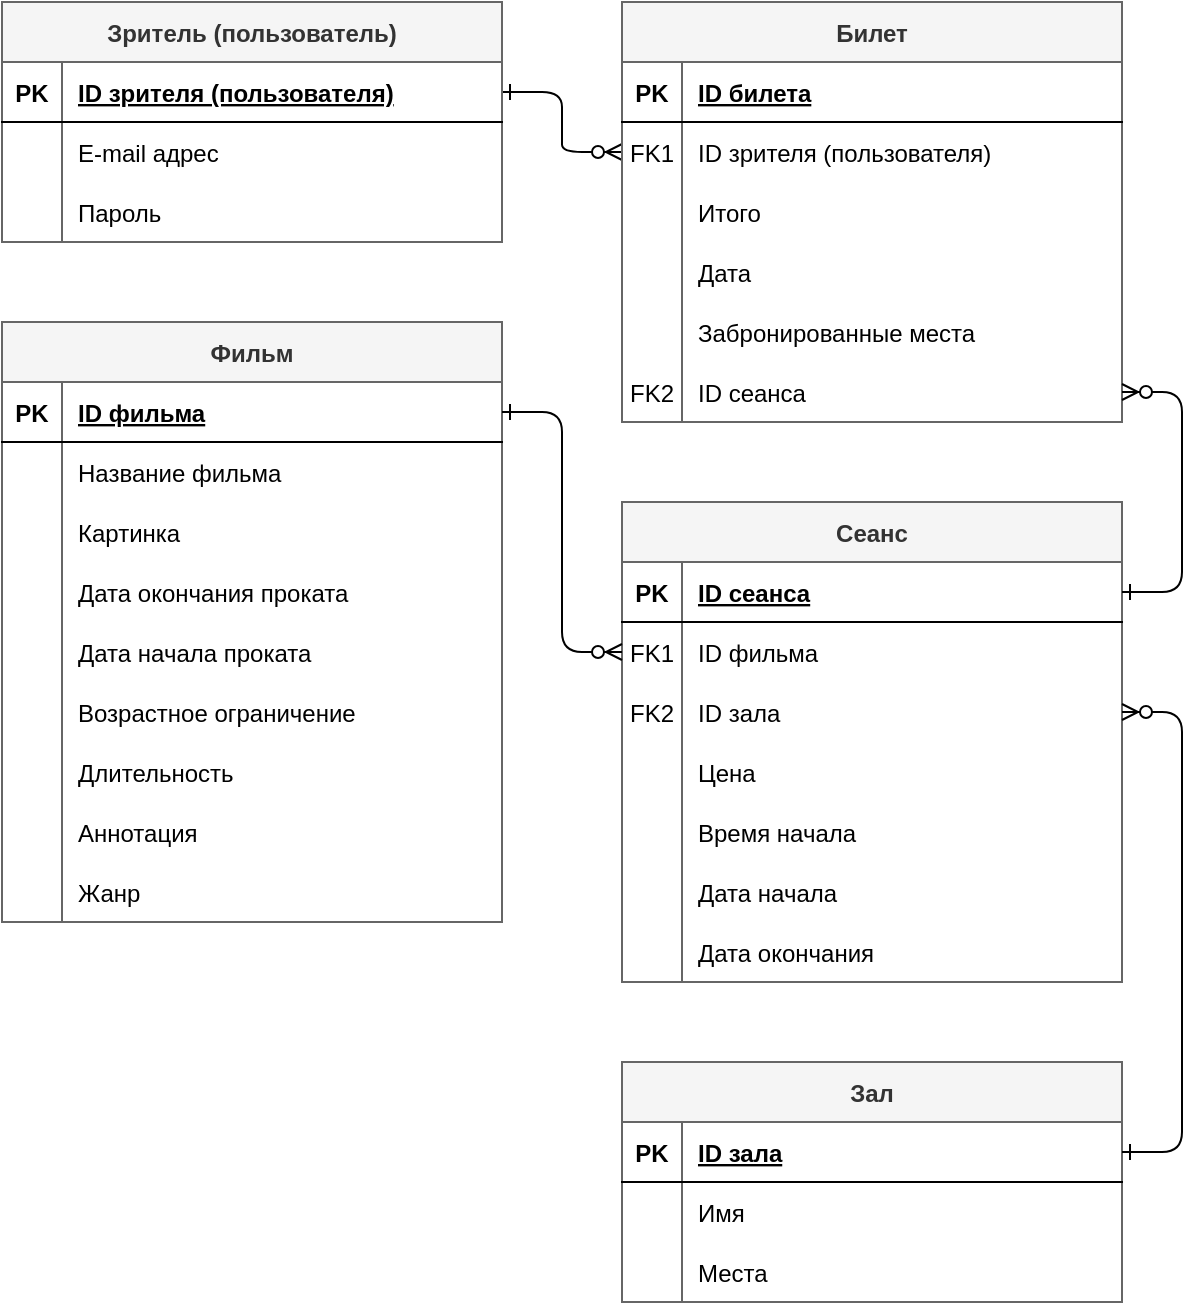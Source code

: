 <mxfile compressed="false" version="14.0.1" type="device">
  <diagram id="R2lEEEUBdFMjLlhIrx00" name="Логическая модель">
    <mxGraphModel dx="1422" dy="804" grid="1" gridSize="10" guides="1" tooltips="1" connect="1" arrows="1" fold="1" page="1" pageScale="1" pageWidth="850" pageHeight="1100" math="0" shadow="0" extFonts="Permanent Marker^https://fonts.googleapis.com/css?family=Permanent+Marker">
      <root>
        <mxCell id="0" />
        <mxCell id="1" parent="0" />
        <mxCell id="C-vyLk0tnHw3VtMMgP7b-1" value="" style="edgeStyle=entityRelationEdgeStyle;endArrow=ERzeroToMany;startArrow=ERone;endFill=1;startFill=0;" parent="1" source="C-vyLk0tnHw3VtMMgP7b-24" target="C-vyLk0tnHw3VtMMgP7b-6" edge="1">
          <mxGeometry width="100" height="100" relative="1" as="geometry">
            <mxPoint x="340" y="720" as="sourcePoint" />
            <mxPoint x="440" y="620" as="targetPoint" />
          </mxGeometry>
        </mxCell>
        <mxCell id="C-vyLk0tnHw3VtMMgP7b-2" value="Билет" style="shape=table;startSize=30;container=1;collapsible=1;childLayout=tableLayout;fixedRows=1;rowLines=0;fontStyle=1;align=center;resizeLast=1;fillColor=#f5f5f5;strokeColor=#666666;fontColor=#333333;" parent="1" vertex="1" treatAsSingle="0">
          <mxGeometry x="450" y="30" width="250" height="210" as="geometry" />
        </mxCell>
        <mxCell id="C-vyLk0tnHw3VtMMgP7b-3" value="" style="shape=partialRectangle;collapsible=0;dropTarget=0;pointerEvents=0;fillColor=none;points=[[0,0.5],[1,0.5]];portConstraint=eastwest;top=0;left=0;right=0;bottom=1;" parent="C-vyLk0tnHw3VtMMgP7b-2" vertex="1" treatAsSingle="0">
          <mxGeometry y="30" width="250" height="30" as="geometry" />
        </mxCell>
        <mxCell id="C-vyLk0tnHw3VtMMgP7b-4" value="PK" style="shape=partialRectangle;overflow=hidden;connectable=0;fillColor=none;top=0;left=0;bottom=0;right=0;fontStyle=1;" parent="C-vyLk0tnHw3VtMMgP7b-3" vertex="1">
          <mxGeometry width="30" height="30" as="geometry" />
        </mxCell>
        <mxCell id="C-vyLk0tnHw3VtMMgP7b-5" value="ID билета" style="shape=partialRectangle;overflow=hidden;connectable=0;fillColor=none;top=0;left=0;bottom=0;right=0;align=left;spacingLeft=6;fontStyle=5;" parent="C-vyLk0tnHw3VtMMgP7b-3" vertex="1">
          <mxGeometry x="30" width="220" height="30" as="geometry" />
        </mxCell>
        <mxCell id="C-vyLk0tnHw3VtMMgP7b-6" value="" style="shape=partialRectangle;collapsible=0;dropTarget=0;pointerEvents=0;fillColor=none;points=[[0,0.5],[1,0.5]];portConstraint=eastwest;top=0;left=0;right=0;bottom=0;" parent="C-vyLk0tnHw3VtMMgP7b-2" vertex="1" treatAsSingle="0">
          <mxGeometry y="60" width="250" height="30" as="geometry" />
        </mxCell>
        <mxCell id="C-vyLk0tnHw3VtMMgP7b-7" value="FK1" style="shape=partialRectangle;overflow=hidden;connectable=0;fillColor=none;top=0;left=0;bottom=0;right=0;" parent="C-vyLk0tnHw3VtMMgP7b-6" vertex="1">
          <mxGeometry width="30" height="30" as="geometry" />
        </mxCell>
        <mxCell id="C-vyLk0tnHw3VtMMgP7b-8" value="ID зрителя (пользователя)" style="shape=partialRectangle;overflow=hidden;connectable=0;fillColor=none;top=0;left=0;bottom=0;right=0;align=left;spacingLeft=6;fontStyle=0" parent="C-vyLk0tnHw3VtMMgP7b-6" vertex="1">
          <mxGeometry x="30" width="220" height="30" as="geometry" />
        </mxCell>
        <mxCell id="Td2kAmXpezJlwMa1B2eU-5" value="" style="shape=partialRectangle;collapsible=0;dropTarget=0;pointerEvents=0;fillColor=none;points=[[0,0.5],[1,0.5]];portConstraint=eastwest;top=0;left=0;right=0;bottom=0;" parent="C-vyLk0tnHw3VtMMgP7b-2" vertex="1" treatAsSingle="0">
          <mxGeometry y="90" width="250" height="30" as="geometry" />
        </mxCell>
        <mxCell id="Td2kAmXpezJlwMa1B2eU-6" value="" style="shape=partialRectangle;overflow=hidden;connectable=0;fillColor=none;top=0;left=0;bottom=0;right=0;" parent="Td2kAmXpezJlwMa1B2eU-5" vertex="1">
          <mxGeometry width="30" height="30" as="geometry" />
        </mxCell>
        <mxCell id="Td2kAmXpezJlwMa1B2eU-7" value="Итого" style="shape=partialRectangle;overflow=hidden;connectable=0;fillColor=none;top=0;left=0;bottom=0;right=0;align=left;spacingLeft=6;fontStyle=0" parent="Td2kAmXpezJlwMa1B2eU-5" vertex="1">
          <mxGeometry x="30" width="220" height="30" as="geometry" />
        </mxCell>
        <mxCell id="14" value="" style="shape=partialRectangle;collapsible=0;dropTarget=0;pointerEvents=0;fillColor=none;points=[[0,0.5],[1,0.5]];portConstraint=eastwest;top=0;left=0;right=0;bottom=0;" parent="C-vyLk0tnHw3VtMMgP7b-2" vertex="1" treatAsSingle="0">
          <mxGeometry y="120" width="250" height="30" as="geometry" />
        </mxCell>
        <mxCell id="15" value="" style="shape=partialRectangle;overflow=hidden;connectable=0;fillColor=none;top=0;left=0;bottom=0;right=0;" parent="14" vertex="1">
          <mxGeometry width="30" height="30" as="geometry" />
        </mxCell>
        <mxCell id="16" value="Дата" style="shape=partialRectangle;overflow=hidden;connectable=0;fillColor=none;top=0;left=0;bottom=0;right=0;align=left;spacingLeft=6;fontStyle=0" parent="14" vertex="1">
          <mxGeometry x="30" width="220" height="30" as="geometry" />
        </mxCell>
        <mxCell id="knUdgXdHKQA402Z2bqrf-50" value="" style="shape=partialRectangle;collapsible=0;dropTarget=0;pointerEvents=0;fillColor=none;points=[[0,0.5],[1,0.5]];portConstraint=eastwest;top=0;left=0;right=0;bottom=0;" parent="C-vyLk0tnHw3VtMMgP7b-2" vertex="1" treatAsSingle="0">
          <mxGeometry y="150" width="250" height="30" as="geometry" />
        </mxCell>
        <mxCell id="knUdgXdHKQA402Z2bqrf-51" value="" style="shape=partialRectangle;overflow=hidden;connectable=0;fillColor=none;top=0;left=0;bottom=0;right=0;" parent="knUdgXdHKQA402Z2bqrf-50" vertex="1">
          <mxGeometry width="30" height="30" as="geometry" />
        </mxCell>
        <mxCell id="knUdgXdHKQA402Z2bqrf-52" value="Забронированные места" style="shape=partialRectangle;overflow=hidden;connectable=0;fillColor=none;top=0;left=0;bottom=0;right=0;align=left;spacingLeft=6;fontStyle=0" parent="knUdgXdHKQA402Z2bqrf-50" vertex="1">
          <mxGeometry x="30" width="220" height="30" as="geometry" />
        </mxCell>
        <mxCell id="Yhdj4WIYWF1XucsoO9qQ-97" value="" style="shape=partialRectangle;collapsible=0;dropTarget=0;pointerEvents=0;fillColor=none;points=[[0,0.5],[1,0.5]];portConstraint=eastwest;top=0;left=0;right=0;bottom=0;" parent="C-vyLk0tnHw3VtMMgP7b-2" vertex="1" treatAsSingle="0">
          <mxGeometry y="180" width="250" height="30" as="geometry" />
        </mxCell>
        <mxCell id="Yhdj4WIYWF1XucsoO9qQ-98" value="FK2" style="shape=partialRectangle;overflow=hidden;connectable=0;fillColor=none;top=0;left=0;bottom=0;right=0;" parent="Yhdj4WIYWF1XucsoO9qQ-97" vertex="1">
          <mxGeometry width="30" height="30" as="geometry" />
        </mxCell>
        <mxCell id="Yhdj4WIYWF1XucsoO9qQ-99" value="ID сеанса" style="shape=partialRectangle;overflow=hidden;connectable=0;fillColor=none;top=0;left=0;bottom=0;right=0;align=left;spacingLeft=6;fontStyle=0" parent="Yhdj4WIYWF1XucsoO9qQ-97" vertex="1">
          <mxGeometry x="30" width="220" height="30" as="geometry" />
        </mxCell>
        <mxCell id="C-vyLk0tnHw3VtMMgP7b-13" value="Сеанс" style="shape=table;startSize=30;container=1;collapsible=1;childLayout=tableLayout;fixedRows=1;rowLines=0;fontStyle=1;align=center;resizeLast=1;fillColor=#f5f5f5;strokeColor=#666666;fontColor=#333333;" parent="1" vertex="1" treatAsSingle="0">
          <mxGeometry x="450" y="280" width="250" height="240" as="geometry">
            <mxRectangle x="450" y="470" width="70" height="30" as="alternateBounds" />
          </mxGeometry>
        </mxCell>
        <mxCell id="C-vyLk0tnHw3VtMMgP7b-14" value="" style="shape=partialRectangle;collapsible=0;dropTarget=0;pointerEvents=0;fillColor=none;points=[[0,0.5],[1,0.5]];portConstraint=eastwest;top=0;left=0;right=0;bottom=1;" parent="C-vyLk0tnHw3VtMMgP7b-13" vertex="1" treatAsSingle="0">
          <mxGeometry y="30" width="250" height="30" as="geometry" />
        </mxCell>
        <mxCell id="C-vyLk0tnHw3VtMMgP7b-15" value="PK" style="shape=partialRectangle;overflow=hidden;connectable=0;fillColor=none;top=0;left=0;bottom=0;right=0;fontStyle=1;" parent="C-vyLk0tnHw3VtMMgP7b-14" vertex="1">
          <mxGeometry width="30" height="30" as="geometry" />
        </mxCell>
        <mxCell id="C-vyLk0tnHw3VtMMgP7b-16" value="ID сеанса" style="shape=partialRectangle;overflow=hidden;connectable=0;fillColor=none;top=0;left=0;bottom=0;right=0;align=left;spacingLeft=6;fontStyle=5;" parent="C-vyLk0tnHw3VtMMgP7b-14" vertex="1">
          <mxGeometry x="30" width="220" height="30" as="geometry" />
        </mxCell>
        <mxCell id="Yhdj4WIYWF1XucsoO9qQ-45" value="" style="shape=partialRectangle;collapsible=0;dropTarget=0;pointerEvents=0;fillColor=none;points=[[0,0.5],[1,0.5]];portConstraint=eastwest;top=0;left=0;right=0;bottom=0;" parent="C-vyLk0tnHw3VtMMgP7b-13" vertex="1" treatAsSingle="0">
          <mxGeometry y="60" width="250" height="30" as="geometry" />
        </mxCell>
        <mxCell id="Yhdj4WIYWF1XucsoO9qQ-46" value="FK1" style="shape=partialRectangle;overflow=hidden;connectable=0;fillColor=none;top=0;left=0;bottom=0;right=0;" parent="Yhdj4WIYWF1XucsoO9qQ-45" vertex="1">
          <mxGeometry width="30" height="30" as="geometry" />
        </mxCell>
        <mxCell id="Yhdj4WIYWF1XucsoO9qQ-47" value="ID фильма" style="shape=partialRectangle;overflow=hidden;connectable=0;fillColor=none;top=0;left=0;bottom=0;right=0;align=left;spacingLeft=6;" parent="Yhdj4WIYWF1XucsoO9qQ-45" vertex="1">
          <mxGeometry x="30" width="220" height="30" as="geometry" />
        </mxCell>
        <mxCell id="Yhdj4WIYWF1XucsoO9qQ-48" value="" style="shape=partialRectangle;collapsible=0;dropTarget=0;pointerEvents=0;fillColor=none;points=[[0,0.5],[1,0.5]];portConstraint=eastwest;top=0;left=0;right=0;bottom=0;" parent="C-vyLk0tnHw3VtMMgP7b-13" vertex="1" treatAsSingle="0">
          <mxGeometry y="90" width="250" height="30" as="geometry" />
        </mxCell>
        <mxCell id="Yhdj4WIYWF1XucsoO9qQ-49" value="FK2" style="shape=partialRectangle;overflow=hidden;connectable=0;fillColor=none;top=0;left=0;bottom=0;right=0;" parent="Yhdj4WIYWF1XucsoO9qQ-48" vertex="1">
          <mxGeometry width="30" height="30" as="geometry" />
        </mxCell>
        <mxCell id="Yhdj4WIYWF1XucsoO9qQ-50" value="ID зала" style="shape=partialRectangle;overflow=hidden;connectable=0;fillColor=none;top=0;left=0;bottom=0;right=0;align=left;spacingLeft=6;" parent="Yhdj4WIYWF1XucsoO9qQ-48" vertex="1">
          <mxGeometry x="30" width="220" height="30" as="geometry" />
        </mxCell>
        <mxCell id="2" value="" style="shape=partialRectangle;collapsible=0;dropTarget=0;pointerEvents=0;fillColor=none;points=[[0,0.5],[1,0.5]];portConstraint=eastwest;top=0;left=0;right=0;bottom=0;" parent="C-vyLk0tnHw3VtMMgP7b-13" vertex="1" treatAsSingle="0">
          <mxGeometry y="120" width="250" height="30" as="geometry" />
        </mxCell>
        <mxCell id="3" value="" style="shape=partialRectangle;overflow=hidden;connectable=0;fillColor=none;top=0;left=0;bottom=0;right=0;" parent="2" vertex="1">
          <mxGeometry width="30" height="30" as="geometry" />
        </mxCell>
        <mxCell id="4" value="Цена" style="shape=partialRectangle;overflow=hidden;connectable=0;fillColor=none;top=0;left=0;bottom=0;right=0;align=left;spacingLeft=6;" parent="2" vertex="1">
          <mxGeometry x="30" width="220" height="30" as="geometry" />
        </mxCell>
        <mxCell id="5" value="" style="shape=partialRectangle;collapsible=0;dropTarget=0;pointerEvents=0;fillColor=none;points=[[0,0.5],[1,0.5]];portConstraint=eastwest;top=0;left=0;right=0;bottom=0;" parent="C-vyLk0tnHw3VtMMgP7b-13" vertex="1" treatAsSingle="0">
          <mxGeometry y="150" width="250" height="30" as="geometry" />
        </mxCell>
        <mxCell id="6" value="" style="shape=partialRectangle;overflow=hidden;connectable=0;fillColor=none;top=0;left=0;bottom=0;right=0;" parent="5" vertex="1">
          <mxGeometry width="30" height="30" as="geometry" />
        </mxCell>
        <mxCell id="7" value="Время начала" style="shape=partialRectangle;overflow=hidden;connectable=0;fillColor=none;top=0;left=0;bottom=0;right=0;align=left;spacingLeft=6;" parent="5" vertex="1">
          <mxGeometry x="30" width="220" height="30" as="geometry" />
        </mxCell>
        <mxCell id="8" value="" style="shape=partialRectangle;collapsible=0;dropTarget=0;pointerEvents=0;fillColor=none;points=[[0,0.5],[1,0.5]];portConstraint=eastwest;top=0;left=0;right=0;bottom=0;" parent="C-vyLk0tnHw3VtMMgP7b-13" vertex="1" treatAsSingle="0">
          <mxGeometry y="180" width="250" height="30" as="geometry" />
        </mxCell>
        <mxCell id="9" value="" style="shape=partialRectangle;overflow=hidden;connectable=0;fillColor=none;top=0;left=0;bottom=0;right=0;" parent="8" vertex="1">
          <mxGeometry width="30" height="30" as="geometry" />
        </mxCell>
        <mxCell id="10" value="Дата начала" style="shape=partialRectangle;overflow=hidden;connectable=0;fillColor=none;top=0;left=0;bottom=0;right=0;align=left;spacingLeft=6;" parent="8" vertex="1">
          <mxGeometry x="30" width="220" height="30" as="geometry" />
        </mxCell>
        <mxCell id="11" value="" style="shape=partialRectangle;collapsible=0;dropTarget=0;pointerEvents=0;fillColor=none;points=[[0,0.5],[1,0.5]];portConstraint=eastwest;top=0;left=0;right=0;bottom=0;" parent="C-vyLk0tnHw3VtMMgP7b-13" vertex="1" treatAsSingle="0">
          <mxGeometry y="210" width="250" height="30" as="geometry" />
        </mxCell>
        <mxCell id="12" value="" style="shape=partialRectangle;overflow=hidden;connectable=0;fillColor=none;top=0;left=0;bottom=0;right=0;" parent="11" vertex="1">
          <mxGeometry width="30" height="30" as="geometry" />
        </mxCell>
        <mxCell id="13" value="Дата окончания" style="shape=partialRectangle;overflow=hidden;connectable=0;fillColor=none;top=0;left=0;bottom=0;right=0;align=left;spacingLeft=6;" parent="11" vertex="1">
          <mxGeometry x="30" width="220" height="30" as="geometry" />
        </mxCell>
        <mxCell id="C-vyLk0tnHw3VtMMgP7b-23" value="Зритель (пользователь)" style="shape=table;startSize=30;container=1;collapsible=1;childLayout=tableLayout;fixedRows=1;rowLines=0;fontStyle=1;align=center;resizeLast=1;fillColor=#f5f5f5;strokeColor=#666666;fontColor=#333333;" parent="1" vertex="1" treatAsSingle="0">
          <mxGeometry x="140" y="30" width="250" height="120" as="geometry" />
        </mxCell>
        <mxCell id="C-vyLk0tnHw3VtMMgP7b-24" value="" style="shape=partialRectangle;collapsible=0;dropTarget=0;pointerEvents=0;fillColor=none;points=[[0,0.5],[1,0.5]];portConstraint=eastwest;top=0;left=0;right=0;bottom=1;" parent="C-vyLk0tnHw3VtMMgP7b-23" vertex="1" treatAsSingle="0">
          <mxGeometry y="30" width="250" height="30" as="geometry" />
        </mxCell>
        <mxCell id="C-vyLk0tnHw3VtMMgP7b-25" value="PK" style="shape=partialRectangle;overflow=hidden;connectable=0;fillColor=none;top=0;left=0;bottom=0;right=0;fontStyle=1;" parent="C-vyLk0tnHw3VtMMgP7b-24" vertex="1">
          <mxGeometry width="30" height="30" as="geometry" />
        </mxCell>
        <mxCell id="C-vyLk0tnHw3VtMMgP7b-26" value="ID зрителя (пользователя)" style="shape=partialRectangle;overflow=hidden;connectable=0;fillColor=none;top=0;left=0;bottom=0;right=0;align=left;spacingLeft=6;fontStyle=5;" parent="C-vyLk0tnHw3VtMMgP7b-24" vertex="1">
          <mxGeometry x="30" width="220" height="30" as="geometry" />
        </mxCell>
        <mxCell id="Yhdj4WIYWF1XucsoO9qQ-82" value="" style="shape=partialRectangle;collapsible=0;dropTarget=0;pointerEvents=0;fillColor=none;points=[[0,0.5],[1,0.5]];portConstraint=eastwest;top=0;left=0;right=0;bottom=0;" parent="C-vyLk0tnHw3VtMMgP7b-23" vertex="1" treatAsSingle="0">
          <mxGeometry y="60" width="250" height="30" as="geometry" />
        </mxCell>
        <mxCell id="Yhdj4WIYWF1XucsoO9qQ-83" value="" style="shape=partialRectangle;overflow=hidden;connectable=0;fillColor=none;top=0;left=0;bottom=0;right=0;" parent="Yhdj4WIYWF1XucsoO9qQ-82" vertex="1">
          <mxGeometry width="30" height="30" as="geometry" />
        </mxCell>
        <mxCell id="Yhdj4WIYWF1XucsoO9qQ-84" value="E-mail адрес" style="shape=partialRectangle;overflow=hidden;connectable=0;fillColor=none;top=0;left=0;bottom=0;right=0;align=left;spacingLeft=6;" parent="Yhdj4WIYWF1XucsoO9qQ-82" vertex="1">
          <mxGeometry x="30" width="220" height="30" as="geometry" />
        </mxCell>
        <mxCell id="Yhdj4WIYWF1XucsoO9qQ-85" value="" style="shape=partialRectangle;collapsible=0;dropTarget=0;pointerEvents=0;fillColor=none;points=[[0,0.5],[1,0.5]];portConstraint=eastwest;top=0;left=0;right=0;bottom=0;" parent="C-vyLk0tnHw3VtMMgP7b-23" vertex="1" treatAsSingle="0">
          <mxGeometry y="90" width="250" height="30" as="geometry" />
        </mxCell>
        <mxCell id="Yhdj4WIYWF1XucsoO9qQ-86" value="" style="shape=partialRectangle;overflow=hidden;connectable=0;fillColor=none;top=0;left=0;bottom=0;right=0;" parent="Yhdj4WIYWF1XucsoO9qQ-85" vertex="1">
          <mxGeometry width="30" height="30" as="geometry" />
        </mxCell>
        <mxCell id="Yhdj4WIYWF1XucsoO9qQ-87" value="Пароль" style="shape=partialRectangle;overflow=hidden;connectable=0;fillColor=none;top=0;left=0;bottom=0;right=0;align=left;spacingLeft=6;" parent="Yhdj4WIYWF1XucsoO9qQ-85" vertex="1">
          <mxGeometry x="30" width="220" height="30" as="geometry" />
        </mxCell>
        <mxCell id="Yhdj4WIYWF1XucsoO9qQ-9" value="Фильм" style="shape=table;startSize=30;container=1;collapsible=1;childLayout=tableLayout;fixedRows=1;rowLines=0;fontStyle=1;align=center;resizeLast=1;fillColor=#f5f5f5;strokeColor=#666666;fontColor=#333333;" parent="1" vertex="1" treatAsSingle="0">
          <mxGeometry x="140" y="190" width="250" height="300" as="geometry" />
        </mxCell>
        <mxCell id="Yhdj4WIYWF1XucsoO9qQ-10" value="" style="shape=partialRectangle;collapsible=0;dropTarget=0;pointerEvents=0;fillColor=none;points=[[0,0.5],[1,0.5]];portConstraint=eastwest;top=0;left=0;right=0;bottom=1;" parent="Yhdj4WIYWF1XucsoO9qQ-9" vertex="1" treatAsSingle="0">
          <mxGeometry y="30" width="250" height="30" as="geometry" />
        </mxCell>
        <mxCell id="Yhdj4WIYWF1XucsoO9qQ-11" value="PK" style="shape=partialRectangle;overflow=hidden;connectable=0;fillColor=none;top=0;left=0;bottom=0;right=0;fontStyle=1;" parent="Yhdj4WIYWF1XucsoO9qQ-10" vertex="1">
          <mxGeometry width="30" height="30" as="geometry" />
        </mxCell>
        <mxCell id="Yhdj4WIYWF1XucsoO9qQ-12" value="ID фильма" style="shape=partialRectangle;overflow=hidden;connectable=0;fillColor=none;top=0;left=0;bottom=0;right=0;align=left;spacingLeft=6;fontStyle=5;" parent="Yhdj4WIYWF1XucsoO9qQ-10" vertex="1">
          <mxGeometry x="30" width="220" height="30" as="geometry" />
        </mxCell>
        <mxCell id="Yhdj4WIYWF1XucsoO9qQ-13" value="" style="shape=partialRectangle;collapsible=0;dropTarget=0;pointerEvents=0;fillColor=none;points=[[0,0.5],[1,0.5]];portConstraint=eastwest;top=0;left=0;right=0;bottom=0;" parent="Yhdj4WIYWF1XucsoO9qQ-9" vertex="1" treatAsSingle="0">
          <mxGeometry y="60" width="250" height="30" as="geometry" />
        </mxCell>
        <mxCell id="Yhdj4WIYWF1XucsoO9qQ-14" value="" style="shape=partialRectangle;overflow=hidden;connectable=0;fillColor=none;top=0;left=0;bottom=0;right=0;" parent="Yhdj4WIYWF1XucsoO9qQ-13" vertex="1">
          <mxGeometry width="30" height="30" as="geometry" />
        </mxCell>
        <mxCell id="Yhdj4WIYWF1XucsoO9qQ-15" value="Название фильма" style="shape=partialRectangle;overflow=hidden;connectable=0;fillColor=none;top=0;left=0;bottom=0;right=0;align=left;spacingLeft=6;" parent="Yhdj4WIYWF1XucsoO9qQ-13" vertex="1">
          <mxGeometry x="30" width="220" height="30" as="geometry" />
        </mxCell>
        <mxCell id="eFPbYfmMEYvEz1cZRnvm-68" value="" style="shape=partialRectangle;collapsible=0;dropTarget=0;pointerEvents=0;fillColor=none;points=[[0,0.5],[1,0.5]];portConstraint=eastwest;top=0;left=0;right=0;bottom=0;" parent="Yhdj4WIYWF1XucsoO9qQ-9" vertex="1" treatAsSingle="0">
          <mxGeometry y="90" width="250" height="30" as="geometry" />
        </mxCell>
        <mxCell id="eFPbYfmMEYvEz1cZRnvm-69" value="" style="shape=partialRectangle;overflow=hidden;connectable=0;fillColor=none;top=0;left=0;bottom=0;right=0;" parent="eFPbYfmMEYvEz1cZRnvm-68" vertex="1">
          <mxGeometry width="30" height="30" as="geometry" />
        </mxCell>
        <mxCell id="eFPbYfmMEYvEz1cZRnvm-70" value="Картинка" style="shape=partialRectangle;overflow=hidden;connectable=0;fillColor=none;top=0;left=0;bottom=0;right=0;align=left;spacingLeft=6;" parent="eFPbYfmMEYvEz1cZRnvm-68" vertex="1">
          <mxGeometry x="30" width="220" height="30" as="geometry" />
        </mxCell>
        <mxCell id="eFPbYfmMEYvEz1cZRnvm-86" value="" style="shape=partialRectangle;collapsible=0;dropTarget=0;pointerEvents=0;fillColor=none;points=[[0,0.5],[1,0.5]];portConstraint=eastwest;top=0;left=0;right=0;bottom=0;" parent="Yhdj4WIYWF1XucsoO9qQ-9" vertex="1" treatAsSingle="0">
          <mxGeometry y="120" width="250" height="30" as="geometry" />
        </mxCell>
        <mxCell id="eFPbYfmMEYvEz1cZRnvm-87" value="" style="shape=partialRectangle;overflow=hidden;connectable=0;fillColor=none;top=0;left=0;bottom=0;right=0;" parent="eFPbYfmMEYvEz1cZRnvm-86" vertex="1">
          <mxGeometry width="30" height="30" as="geometry" />
        </mxCell>
        <mxCell id="eFPbYfmMEYvEz1cZRnvm-88" value="Дата окончания проката" style="shape=partialRectangle;overflow=hidden;connectable=0;fillColor=none;top=0;left=0;bottom=0;right=0;align=left;spacingLeft=6;" parent="eFPbYfmMEYvEz1cZRnvm-86" vertex="1">
          <mxGeometry x="30" width="220" height="30" as="geometry" />
        </mxCell>
        <mxCell id="eFPbYfmMEYvEz1cZRnvm-83" value="" style="shape=partialRectangle;collapsible=0;dropTarget=0;pointerEvents=0;fillColor=none;points=[[0,0.5],[1,0.5]];portConstraint=eastwest;top=0;left=0;right=0;bottom=0;" parent="Yhdj4WIYWF1XucsoO9qQ-9" vertex="1" treatAsSingle="0">
          <mxGeometry y="150" width="250" height="30" as="geometry" />
        </mxCell>
        <mxCell id="eFPbYfmMEYvEz1cZRnvm-84" value="" style="shape=partialRectangle;overflow=hidden;connectable=0;fillColor=none;top=0;left=0;bottom=0;right=0;" parent="eFPbYfmMEYvEz1cZRnvm-83" vertex="1">
          <mxGeometry width="30" height="30" as="geometry" />
        </mxCell>
        <mxCell id="eFPbYfmMEYvEz1cZRnvm-85" value="Дата начала проката" style="shape=partialRectangle;overflow=hidden;connectable=0;fillColor=none;top=0;left=0;bottom=0;right=0;align=left;spacingLeft=6;" parent="eFPbYfmMEYvEz1cZRnvm-83" vertex="1">
          <mxGeometry x="30" width="220" height="30" as="geometry" />
        </mxCell>
        <mxCell id="eFPbYfmMEYvEz1cZRnvm-80" value="" style="shape=partialRectangle;collapsible=0;dropTarget=0;pointerEvents=0;fillColor=none;points=[[0,0.5],[1,0.5]];portConstraint=eastwest;top=0;left=0;right=0;bottom=0;" parent="Yhdj4WIYWF1XucsoO9qQ-9" vertex="1" treatAsSingle="0">
          <mxGeometry y="180" width="250" height="30" as="geometry" />
        </mxCell>
        <mxCell id="eFPbYfmMEYvEz1cZRnvm-81" value="" style="shape=partialRectangle;overflow=hidden;connectable=0;fillColor=none;top=0;left=0;bottom=0;right=0;" parent="eFPbYfmMEYvEz1cZRnvm-80" vertex="1">
          <mxGeometry width="30" height="30" as="geometry" />
        </mxCell>
        <mxCell id="eFPbYfmMEYvEz1cZRnvm-82" value="Возрастное ограничение" style="shape=partialRectangle;overflow=hidden;connectable=0;fillColor=none;top=0;left=0;bottom=0;right=0;align=left;spacingLeft=6;" parent="eFPbYfmMEYvEz1cZRnvm-80" vertex="1">
          <mxGeometry x="30" width="220" height="30" as="geometry" />
        </mxCell>
        <mxCell id="eFPbYfmMEYvEz1cZRnvm-77" value="" style="shape=partialRectangle;collapsible=0;dropTarget=0;pointerEvents=0;fillColor=none;points=[[0,0.5],[1,0.5]];portConstraint=eastwest;top=0;left=0;right=0;bottom=0;" parent="Yhdj4WIYWF1XucsoO9qQ-9" vertex="1" treatAsSingle="0">
          <mxGeometry y="210" width="250" height="30" as="geometry" />
        </mxCell>
        <mxCell id="eFPbYfmMEYvEz1cZRnvm-78" value="" style="shape=partialRectangle;overflow=hidden;connectable=0;fillColor=none;top=0;left=0;bottom=0;right=0;" parent="eFPbYfmMEYvEz1cZRnvm-77" vertex="1">
          <mxGeometry width="30" height="30" as="geometry" />
        </mxCell>
        <mxCell id="eFPbYfmMEYvEz1cZRnvm-79" value="Длительность" style="shape=partialRectangle;overflow=hidden;connectable=0;fillColor=none;top=0;left=0;bottom=0;right=0;align=left;spacingLeft=6;" parent="eFPbYfmMEYvEz1cZRnvm-77" vertex="1">
          <mxGeometry x="30" width="220" height="30" as="geometry" />
        </mxCell>
        <mxCell id="eFPbYfmMEYvEz1cZRnvm-71" value="" style="shape=partialRectangle;collapsible=0;dropTarget=0;pointerEvents=0;fillColor=none;points=[[0,0.5],[1,0.5]];portConstraint=eastwest;top=0;left=0;right=0;bottom=0;" parent="Yhdj4WIYWF1XucsoO9qQ-9" vertex="1" treatAsSingle="0">
          <mxGeometry y="240" width="250" height="30" as="geometry" />
        </mxCell>
        <mxCell id="eFPbYfmMEYvEz1cZRnvm-72" value="" style="shape=partialRectangle;overflow=hidden;connectable=0;fillColor=none;top=0;left=0;bottom=0;right=0;" parent="eFPbYfmMEYvEz1cZRnvm-71" vertex="1">
          <mxGeometry width="30" height="30" as="geometry" />
        </mxCell>
        <mxCell id="eFPbYfmMEYvEz1cZRnvm-73" value="Аннотация" style="shape=partialRectangle;overflow=hidden;connectable=0;fillColor=none;top=0;left=0;bottom=0;right=0;align=left;spacingLeft=6;" parent="eFPbYfmMEYvEz1cZRnvm-71" vertex="1">
          <mxGeometry x="30" width="220" height="30" as="geometry" />
        </mxCell>
        <mxCell id="Yhdj4WIYWF1XucsoO9qQ-67" value="" style="shape=partialRectangle;collapsible=0;dropTarget=0;pointerEvents=0;fillColor=none;points=[[0,0.5],[1,0.5]];portConstraint=eastwest;top=0;left=0;right=0;bottom=0;" parent="Yhdj4WIYWF1XucsoO9qQ-9" vertex="1" treatAsSingle="0">
          <mxGeometry y="270" width="250" height="30" as="geometry" />
        </mxCell>
        <mxCell id="Yhdj4WIYWF1XucsoO9qQ-68" value="" style="shape=partialRectangle;overflow=hidden;connectable=0;fillColor=none;top=0;left=0;bottom=0;right=0;" parent="Yhdj4WIYWF1XucsoO9qQ-67" vertex="1">
          <mxGeometry width="30" height="30" as="geometry" />
        </mxCell>
        <mxCell id="Yhdj4WIYWF1XucsoO9qQ-69" value="Жанр" style="shape=partialRectangle;overflow=hidden;connectable=0;fillColor=none;top=0;left=0;bottom=0;right=0;align=left;spacingLeft=6;" parent="Yhdj4WIYWF1XucsoO9qQ-67" vertex="1">
          <mxGeometry x="30" width="220" height="30" as="geometry" />
        </mxCell>
        <mxCell id="Yhdj4WIYWF1XucsoO9qQ-23" value="Зал" style="shape=table;startSize=30;container=1;collapsible=1;childLayout=tableLayout;fixedRows=1;rowLines=0;fontStyle=1;align=center;resizeLast=1;fillColor=#f5f5f5;strokeColor=#666666;fontColor=#333333;" parent="1" vertex="1" treatAsSingle="0">
          <mxGeometry x="450" y="560" width="250" height="120" as="geometry" />
        </mxCell>
        <mxCell id="Yhdj4WIYWF1XucsoO9qQ-24" value="" style="shape=partialRectangle;collapsible=0;dropTarget=0;pointerEvents=0;fillColor=none;points=[[0,0.5],[1,0.5]];portConstraint=eastwest;top=0;left=0;right=0;bottom=1;" parent="Yhdj4WIYWF1XucsoO9qQ-23" vertex="1" treatAsSingle="0">
          <mxGeometry y="30" width="250" height="30" as="geometry" />
        </mxCell>
        <mxCell id="Yhdj4WIYWF1XucsoO9qQ-25" value="PK" style="shape=partialRectangle;overflow=hidden;connectable=0;fillColor=none;top=0;left=0;bottom=0;right=0;fontStyle=1;" parent="Yhdj4WIYWF1XucsoO9qQ-24" vertex="1">
          <mxGeometry width="30" height="30" as="geometry" />
        </mxCell>
        <mxCell id="Yhdj4WIYWF1XucsoO9qQ-26" value="ID зала" style="shape=partialRectangle;overflow=hidden;connectable=0;fillColor=none;top=0;left=0;bottom=0;right=0;align=left;spacingLeft=6;fontStyle=5;" parent="Yhdj4WIYWF1XucsoO9qQ-24" vertex="1">
          <mxGeometry x="30" width="220" height="30" as="geometry" />
        </mxCell>
        <mxCell id="Yhdj4WIYWF1XucsoO9qQ-27" value="" style="shape=partialRectangle;collapsible=0;dropTarget=0;pointerEvents=0;fillColor=none;points=[[0,0.5],[1,0.5]];portConstraint=eastwest;top=0;left=0;right=0;bottom=0;" parent="Yhdj4WIYWF1XucsoO9qQ-23" vertex="1" treatAsSingle="0">
          <mxGeometry y="60" width="250" height="30" as="geometry" />
        </mxCell>
        <mxCell id="Yhdj4WIYWF1XucsoO9qQ-28" value="" style="shape=partialRectangle;overflow=hidden;connectable=0;fillColor=none;top=0;left=0;bottom=0;right=0;" parent="Yhdj4WIYWF1XucsoO9qQ-27" vertex="1">
          <mxGeometry width="30" height="30" as="geometry" />
        </mxCell>
        <mxCell id="Yhdj4WIYWF1XucsoO9qQ-29" value="Имя" style="shape=partialRectangle;overflow=hidden;connectable=0;fillColor=none;top=0;left=0;bottom=0;right=0;align=left;spacingLeft=6;" parent="Yhdj4WIYWF1XucsoO9qQ-27" vertex="1">
          <mxGeometry x="30" width="220" height="30" as="geometry" />
        </mxCell>
        <mxCell id="Yhdj4WIYWF1XucsoO9qQ-30" value="" style="shape=partialRectangle;collapsible=0;dropTarget=0;pointerEvents=0;fillColor=none;points=[[0,0.5],[1,0.5]];portConstraint=eastwest;top=0;left=0;right=0;bottom=0;" parent="Yhdj4WIYWF1XucsoO9qQ-23" vertex="1" treatAsSingle="0">
          <mxGeometry y="90" width="250" height="30" as="geometry" />
        </mxCell>
        <mxCell id="Yhdj4WIYWF1XucsoO9qQ-31" value="" style="shape=partialRectangle;overflow=hidden;connectable=0;fillColor=none;top=0;left=0;bottom=0;right=0;" parent="Yhdj4WIYWF1XucsoO9qQ-30" vertex="1">
          <mxGeometry width="30" height="30" as="geometry" />
        </mxCell>
        <mxCell id="Yhdj4WIYWF1XucsoO9qQ-32" value="Места" style="shape=partialRectangle;overflow=hidden;connectable=0;fillColor=none;top=0;left=0;bottom=0;right=0;align=left;spacingLeft=6;" parent="Yhdj4WIYWF1XucsoO9qQ-30" vertex="1">
          <mxGeometry x="30" width="220" height="30" as="geometry" />
        </mxCell>
        <mxCell id="knUdgXdHKQA402Z2bqrf-1" value="" style="edgeStyle=entityRelationEdgeStyle;endArrow=ERzeroToMany;startArrow=ERone;endFill=1;startFill=0;" parent="1" source="C-vyLk0tnHw3VtMMgP7b-14" target="Yhdj4WIYWF1XucsoO9qQ-97" edge="1">
          <mxGeometry width="100" height="100" relative="1" as="geometry">
            <mxPoint x="890" y="260" as="sourcePoint" />
            <mxPoint x="830" y="350" as="targetPoint" />
          </mxGeometry>
        </mxCell>
        <mxCell id="knUdgXdHKQA402Z2bqrf-2" value="" style="edgeStyle=entityRelationEdgeStyle;endArrow=ERzeroToMany;startArrow=ERone;endFill=1;startFill=0;" parent="1" source="Yhdj4WIYWF1XucsoO9qQ-24" target="Yhdj4WIYWF1XucsoO9qQ-48" edge="1">
          <mxGeometry width="100" height="100" relative="1" as="geometry">
            <mxPoint x="710" y="385" as="sourcePoint" />
            <mxPoint x="710" y="315" as="targetPoint" />
          </mxGeometry>
        </mxCell>
        <mxCell id="knUdgXdHKQA402Z2bqrf-53" value="" style="edgeStyle=entityRelationEdgeStyle;endArrow=ERzeroToMany;startArrow=ERone;endFill=1;startFill=0;" parent="1" source="Yhdj4WIYWF1XucsoO9qQ-10" target="Yhdj4WIYWF1XucsoO9qQ-45" edge="1">
          <mxGeometry width="100" height="100" relative="1" as="geometry">
            <mxPoint x="710" y="565" as="sourcePoint" />
            <mxPoint x="710" y="475" as="targetPoint" />
          </mxGeometry>
        </mxCell>
      </root>
    </mxGraphModel>
  </diagram>
</mxfile>
